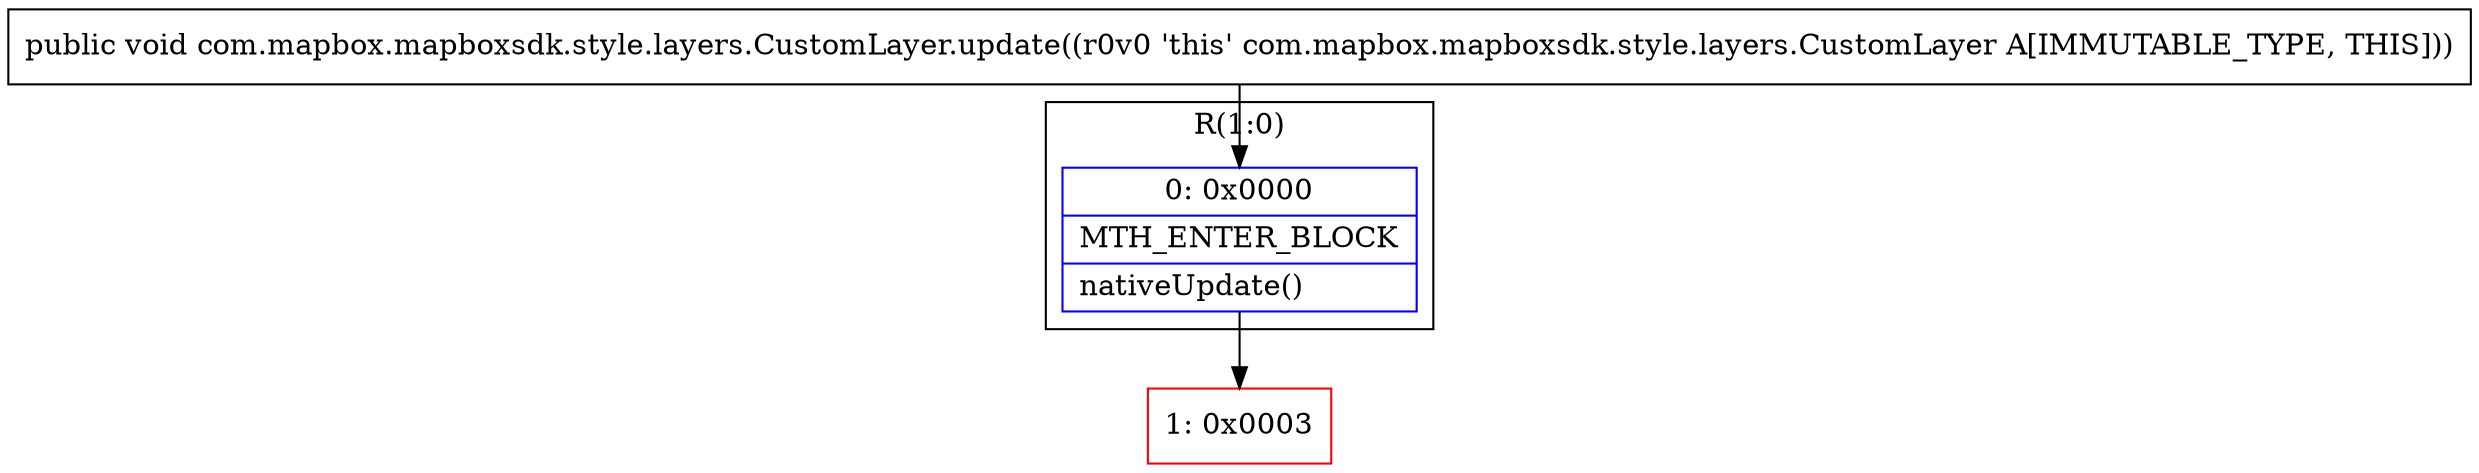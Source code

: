digraph "CFG forcom.mapbox.mapboxsdk.style.layers.CustomLayer.update()V" {
subgraph cluster_Region_1419128270 {
label = "R(1:0)";
node [shape=record,color=blue];
Node_0 [shape=record,label="{0\:\ 0x0000|MTH_ENTER_BLOCK\l|nativeUpdate()\l}"];
}
Node_1 [shape=record,color=red,label="{1\:\ 0x0003}"];
MethodNode[shape=record,label="{public void com.mapbox.mapboxsdk.style.layers.CustomLayer.update((r0v0 'this' com.mapbox.mapboxsdk.style.layers.CustomLayer A[IMMUTABLE_TYPE, THIS])) }"];
MethodNode -> Node_0;
Node_0 -> Node_1;
}

